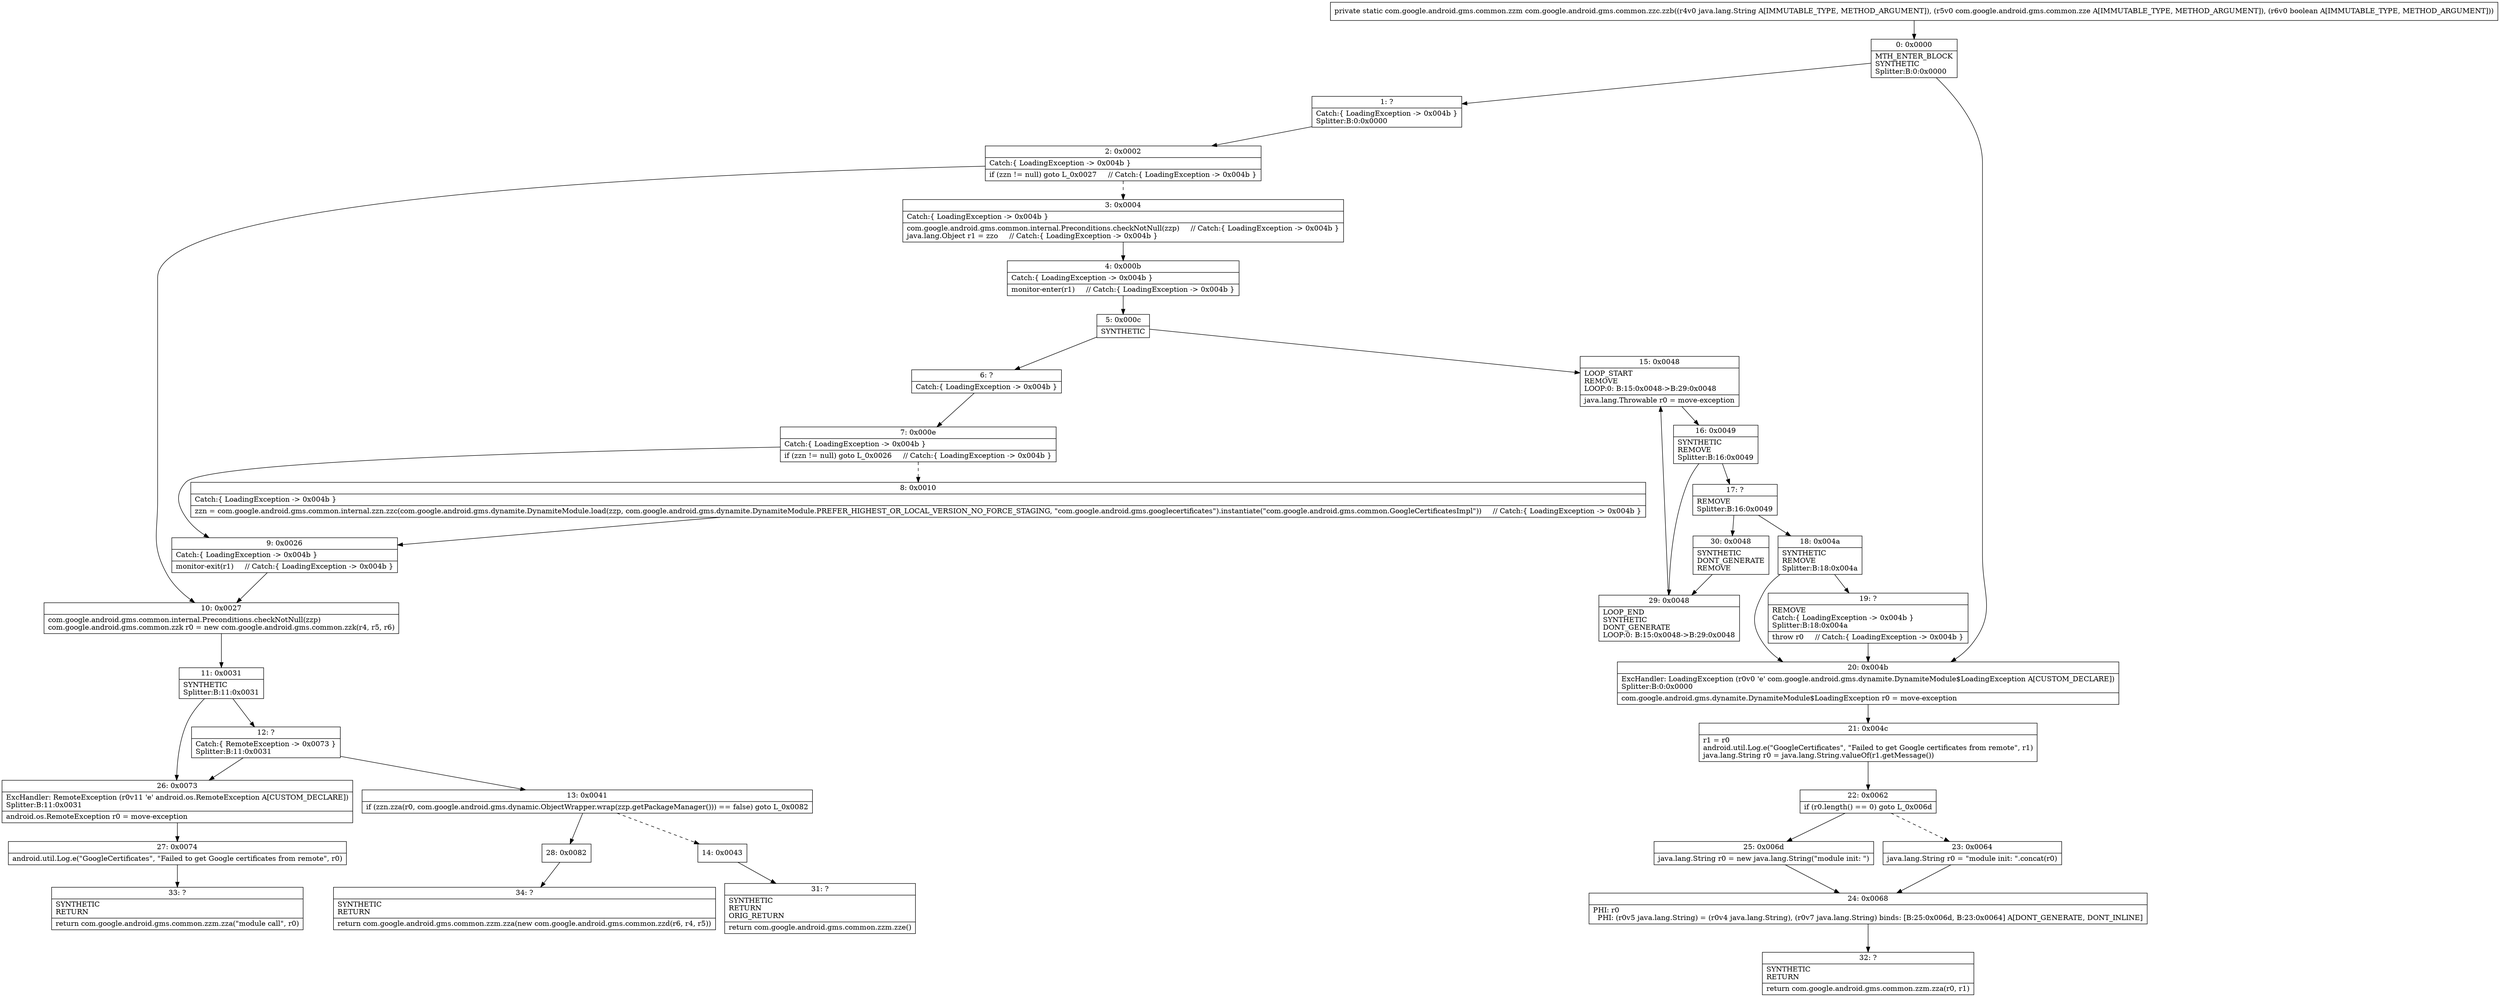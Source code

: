 digraph "CFG forcom.google.android.gms.common.zzc.zzb(Ljava\/lang\/String;Lcom\/google\/android\/gms\/common\/zze;Z)Lcom\/google\/android\/gms\/common\/zzm;" {
Node_0 [shape=record,label="{0\:\ 0x0000|MTH_ENTER_BLOCK\lSYNTHETIC\lSplitter:B:0:0x0000\l}"];
Node_1 [shape=record,label="{1\:\ ?|Catch:\{ LoadingException \-\> 0x004b \}\lSplitter:B:0:0x0000\l}"];
Node_2 [shape=record,label="{2\:\ 0x0002|Catch:\{ LoadingException \-\> 0x004b \}\l|if (zzn != null) goto L_0x0027     \/\/ Catch:\{ LoadingException \-\> 0x004b \}\l}"];
Node_3 [shape=record,label="{3\:\ 0x0004|Catch:\{ LoadingException \-\> 0x004b \}\l|com.google.android.gms.common.internal.Preconditions.checkNotNull(zzp)     \/\/ Catch:\{ LoadingException \-\> 0x004b \}\ljava.lang.Object r1 = zzo     \/\/ Catch:\{ LoadingException \-\> 0x004b \}\l}"];
Node_4 [shape=record,label="{4\:\ 0x000b|Catch:\{ LoadingException \-\> 0x004b \}\l|monitor\-enter(r1)     \/\/ Catch:\{ LoadingException \-\> 0x004b \}\l}"];
Node_5 [shape=record,label="{5\:\ 0x000c|SYNTHETIC\l}"];
Node_6 [shape=record,label="{6\:\ ?|Catch:\{ LoadingException \-\> 0x004b \}\l}"];
Node_7 [shape=record,label="{7\:\ 0x000e|Catch:\{ LoadingException \-\> 0x004b \}\l|if (zzn != null) goto L_0x0026     \/\/ Catch:\{ LoadingException \-\> 0x004b \}\l}"];
Node_8 [shape=record,label="{8\:\ 0x0010|Catch:\{ LoadingException \-\> 0x004b \}\l|zzn = com.google.android.gms.common.internal.zzn.zzc(com.google.android.gms.dynamite.DynamiteModule.load(zzp, com.google.android.gms.dynamite.DynamiteModule.PREFER_HIGHEST_OR_LOCAL_VERSION_NO_FORCE_STAGING, \"com.google.android.gms.googlecertificates\").instantiate(\"com.google.android.gms.common.GoogleCertificatesImpl\"))     \/\/ Catch:\{ LoadingException \-\> 0x004b \}\l}"];
Node_9 [shape=record,label="{9\:\ 0x0026|Catch:\{ LoadingException \-\> 0x004b \}\l|monitor\-exit(r1)     \/\/ Catch:\{ LoadingException \-\> 0x004b \}\l}"];
Node_10 [shape=record,label="{10\:\ 0x0027|com.google.android.gms.common.internal.Preconditions.checkNotNull(zzp)\lcom.google.android.gms.common.zzk r0 = new com.google.android.gms.common.zzk(r4, r5, r6)\l}"];
Node_11 [shape=record,label="{11\:\ 0x0031|SYNTHETIC\lSplitter:B:11:0x0031\l}"];
Node_12 [shape=record,label="{12\:\ ?|Catch:\{ RemoteException \-\> 0x0073 \}\lSplitter:B:11:0x0031\l}"];
Node_13 [shape=record,label="{13\:\ 0x0041|if (zzn.zza(r0, com.google.android.gms.dynamic.ObjectWrapper.wrap(zzp.getPackageManager())) == false) goto L_0x0082\l}"];
Node_14 [shape=record,label="{14\:\ 0x0043}"];
Node_15 [shape=record,label="{15\:\ 0x0048|LOOP_START\lREMOVE\lLOOP:0: B:15:0x0048\-\>B:29:0x0048\l|java.lang.Throwable r0 = move\-exception\l}"];
Node_16 [shape=record,label="{16\:\ 0x0049|SYNTHETIC\lREMOVE\lSplitter:B:16:0x0049\l}"];
Node_17 [shape=record,label="{17\:\ ?|REMOVE\lSplitter:B:16:0x0049\l}"];
Node_18 [shape=record,label="{18\:\ 0x004a|SYNTHETIC\lREMOVE\lSplitter:B:18:0x004a\l}"];
Node_19 [shape=record,label="{19\:\ ?|REMOVE\lCatch:\{ LoadingException \-\> 0x004b \}\lSplitter:B:18:0x004a\l|throw r0     \/\/ Catch:\{ LoadingException \-\> 0x004b \}\l}"];
Node_20 [shape=record,label="{20\:\ 0x004b|ExcHandler: LoadingException (r0v0 'e' com.google.android.gms.dynamite.DynamiteModule$LoadingException A[CUSTOM_DECLARE])\lSplitter:B:0:0x0000\l|com.google.android.gms.dynamite.DynamiteModule$LoadingException r0 = move\-exception\l}"];
Node_21 [shape=record,label="{21\:\ 0x004c|r1 = r0\landroid.util.Log.e(\"GoogleCertificates\", \"Failed to get Google certificates from remote\", r1)\ljava.lang.String r0 = java.lang.String.valueOf(r1.getMessage())\l}"];
Node_22 [shape=record,label="{22\:\ 0x0062|if (r0.length() == 0) goto L_0x006d\l}"];
Node_23 [shape=record,label="{23\:\ 0x0064|java.lang.String r0 = \"module init: \".concat(r0)\l}"];
Node_24 [shape=record,label="{24\:\ 0x0068|PHI: r0 \l  PHI: (r0v5 java.lang.String) = (r0v4 java.lang.String), (r0v7 java.lang.String) binds: [B:25:0x006d, B:23:0x0064] A[DONT_GENERATE, DONT_INLINE]\l}"];
Node_25 [shape=record,label="{25\:\ 0x006d|java.lang.String r0 = new java.lang.String(\"module init: \")\l}"];
Node_26 [shape=record,label="{26\:\ 0x0073|ExcHandler: RemoteException (r0v11 'e' android.os.RemoteException A[CUSTOM_DECLARE])\lSplitter:B:11:0x0031\l|android.os.RemoteException r0 = move\-exception\l}"];
Node_27 [shape=record,label="{27\:\ 0x0074|android.util.Log.e(\"GoogleCertificates\", \"Failed to get Google certificates from remote\", r0)\l}"];
Node_28 [shape=record,label="{28\:\ 0x0082}"];
Node_29 [shape=record,label="{29\:\ 0x0048|LOOP_END\lSYNTHETIC\lDONT_GENERATE\lLOOP:0: B:15:0x0048\-\>B:29:0x0048\l}"];
Node_30 [shape=record,label="{30\:\ 0x0048|SYNTHETIC\lDONT_GENERATE\lREMOVE\l}"];
Node_31 [shape=record,label="{31\:\ ?|SYNTHETIC\lRETURN\lORIG_RETURN\l|return com.google.android.gms.common.zzm.zze()\l}"];
Node_32 [shape=record,label="{32\:\ ?|SYNTHETIC\lRETURN\l|return com.google.android.gms.common.zzm.zza(r0, r1)\l}"];
Node_33 [shape=record,label="{33\:\ ?|SYNTHETIC\lRETURN\l|return com.google.android.gms.common.zzm.zza(\"module call\", r0)\l}"];
Node_34 [shape=record,label="{34\:\ ?|SYNTHETIC\lRETURN\l|return com.google.android.gms.common.zzm.zza(new com.google.android.gms.common.zzd(r6, r4, r5))\l}"];
MethodNode[shape=record,label="{private static com.google.android.gms.common.zzm com.google.android.gms.common.zzc.zzb((r4v0 java.lang.String A[IMMUTABLE_TYPE, METHOD_ARGUMENT]), (r5v0 com.google.android.gms.common.zze A[IMMUTABLE_TYPE, METHOD_ARGUMENT]), (r6v0 boolean A[IMMUTABLE_TYPE, METHOD_ARGUMENT])) }"];
MethodNode -> Node_0;
Node_0 -> Node_1;
Node_0 -> Node_20;
Node_1 -> Node_2;
Node_2 -> Node_3[style=dashed];
Node_2 -> Node_10;
Node_3 -> Node_4;
Node_4 -> Node_5;
Node_5 -> Node_6;
Node_5 -> Node_15;
Node_6 -> Node_7;
Node_7 -> Node_8[style=dashed];
Node_7 -> Node_9;
Node_8 -> Node_9;
Node_9 -> Node_10;
Node_10 -> Node_11;
Node_11 -> Node_12;
Node_11 -> Node_26;
Node_12 -> Node_26;
Node_12 -> Node_13;
Node_13 -> Node_14[style=dashed];
Node_13 -> Node_28;
Node_14 -> Node_31;
Node_15 -> Node_16;
Node_16 -> Node_17;
Node_16 -> Node_29;
Node_17 -> Node_18;
Node_17 -> Node_30;
Node_18 -> Node_19;
Node_18 -> Node_20;
Node_19 -> Node_20;
Node_20 -> Node_21;
Node_21 -> Node_22;
Node_22 -> Node_23[style=dashed];
Node_22 -> Node_25;
Node_23 -> Node_24;
Node_24 -> Node_32;
Node_25 -> Node_24;
Node_26 -> Node_27;
Node_27 -> Node_33;
Node_28 -> Node_34;
Node_29 -> Node_15;
Node_30 -> Node_29;
}

